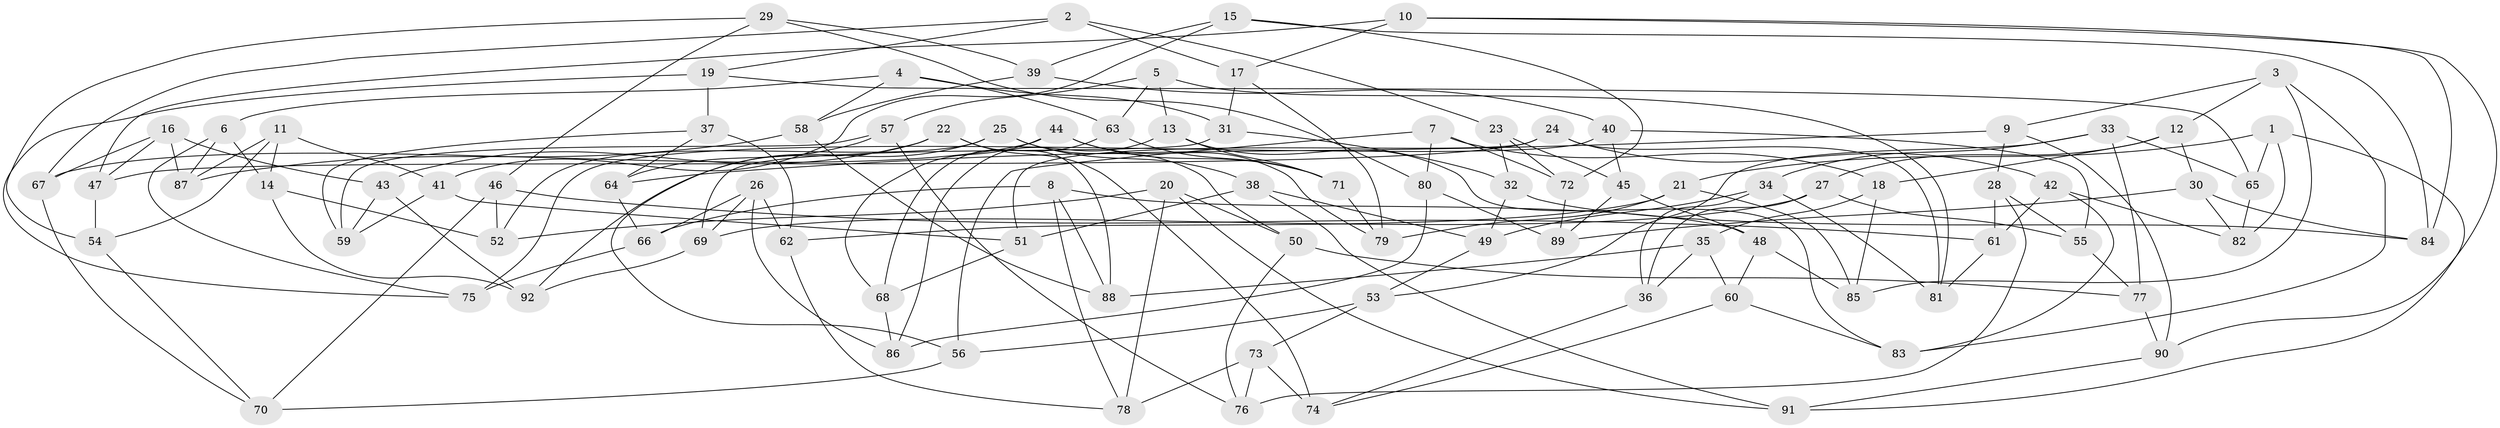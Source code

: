 // coarse degree distribution, {5: 0.0625, 6: 0.375, 4: 0.5625}
// Generated by graph-tools (version 1.1) at 2025/24/03/03/25 07:24:28]
// undirected, 92 vertices, 184 edges
graph export_dot {
graph [start="1"]
  node [color=gray90,style=filled];
  1;
  2;
  3;
  4;
  5;
  6;
  7;
  8;
  9;
  10;
  11;
  12;
  13;
  14;
  15;
  16;
  17;
  18;
  19;
  20;
  21;
  22;
  23;
  24;
  25;
  26;
  27;
  28;
  29;
  30;
  31;
  32;
  33;
  34;
  35;
  36;
  37;
  38;
  39;
  40;
  41;
  42;
  43;
  44;
  45;
  46;
  47;
  48;
  49;
  50;
  51;
  52;
  53;
  54;
  55;
  56;
  57;
  58;
  59;
  60;
  61;
  62;
  63;
  64;
  65;
  66;
  67;
  68;
  69;
  70;
  71;
  72;
  73;
  74;
  75;
  76;
  77;
  78;
  79;
  80;
  81;
  82;
  83;
  84;
  85;
  86;
  87;
  88;
  89;
  90;
  91;
  92;
  1 -- 65;
  1 -- 21;
  1 -- 82;
  1 -- 91;
  2 -- 23;
  2 -- 67;
  2 -- 17;
  2 -- 19;
  3 -- 12;
  3 -- 85;
  3 -- 83;
  3 -- 9;
  4 -- 31;
  4 -- 58;
  4 -- 6;
  4 -- 63;
  5 -- 81;
  5 -- 13;
  5 -- 57;
  5 -- 63;
  6 -- 14;
  6 -- 75;
  6 -- 87;
  7 -- 80;
  7 -- 18;
  7 -- 56;
  7 -- 72;
  8 -- 66;
  8 -- 48;
  8 -- 78;
  8 -- 88;
  9 -- 90;
  9 -- 64;
  9 -- 28;
  10 -- 90;
  10 -- 84;
  10 -- 17;
  10 -- 47;
  11 -- 54;
  11 -- 87;
  11 -- 14;
  11 -- 41;
  12 -- 27;
  12 -- 30;
  12 -- 18;
  13 -- 86;
  13 -- 71;
  13 -- 83;
  14 -- 52;
  14 -- 92;
  15 -- 72;
  15 -- 84;
  15 -- 39;
  15 -- 41;
  16 -- 43;
  16 -- 47;
  16 -- 67;
  16 -- 87;
  17 -- 79;
  17 -- 31;
  18 -- 85;
  18 -- 35;
  19 -- 37;
  19 -- 75;
  19 -- 65;
  20 -- 52;
  20 -- 78;
  20 -- 91;
  20 -- 50;
  21 -- 62;
  21 -- 79;
  21 -- 85;
  22 -- 88;
  22 -- 43;
  22 -- 56;
  22 -- 74;
  23 -- 45;
  23 -- 32;
  23 -- 72;
  24 -- 51;
  24 -- 47;
  24 -- 42;
  24 -- 81;
  25 -- 52;
  25 -- 38;
  25 -- 50;
  25 -- 92;
  26 -- 69;
  26 -- 66;
  26 -- 62;
  26 -- 86;
  27 -- 55;
  27 -- 36;
  27 -- 69;
  28 -- 55;
  28 -- 61;
  28 -- 76;
  29 -- 54;
  29 -- 39;
  29 -- 80;
  29 -- 46;
  30 -- 82;
  30 -- 89;
  30 -- 84;
  31 -- 32;
  31 -- 69;
  32 -- 49;
  32 -- 84;
  33 -- 65;
  33 -- 34;
  33 -- 77;
  33 -- 53;
  34 -- 49;
  34 -- 36;
  34 -- 81;
  35 -- 36;
  35 -- 60;
  35 -- 88;
  36 -- 74;
  37 -- 62;
  37 -- 59;
  37 -- 64;
  38 -- 91;
  38 -- 51;
  38 -- 49;
  39 -- 40;
  39 -- 58;
  40 -- 45;
  40 -- 55;
  40 -- 75;
  41 -- 51;
  41 -- 59;
  42 -- 61;
  42 -- 82;
  42 -- 83;
  43 -- 59;
  43 -- 92;
  44 -- 71;
  44 -- 79;
  44 -- 68;
  44 -- 67;
  45 -- 48;
  45 -- 89;
  46 -- 52;
  46 -- 61;
  46 -- 70;
  47 -- 54;
  48 -- 85;
  48 -- 60;
  49 -- 53;
  50 -- 76;
  50 -- 77;
  51 -- 68;
  53 -- 56;
  53 -- 73;
  54 -- 70;
  55 -- 77;
  56 -- 70;
  57 -- 64;
  57 -- 59;
  57 -- 76;
  58 -- 87;
  58 -- 88;
  60 -- 74;
  60 -- 83;
  61 -- 81;
  62 -- 78;
  63 -- 68;
  63 -- 71;
  64 -- 66;
  65 -- 82;
  66 -- 75;
  67 -- 70;
  68 -- 86;
  69 -- 92;
  71 -- 79;
  72 -- 89;
  73 -- 74;
  73 -- 76;
  73 -- 78;
  77 -- 90;
  80 -- 89;
  80 -- 86;
  90 -- 91;
}
